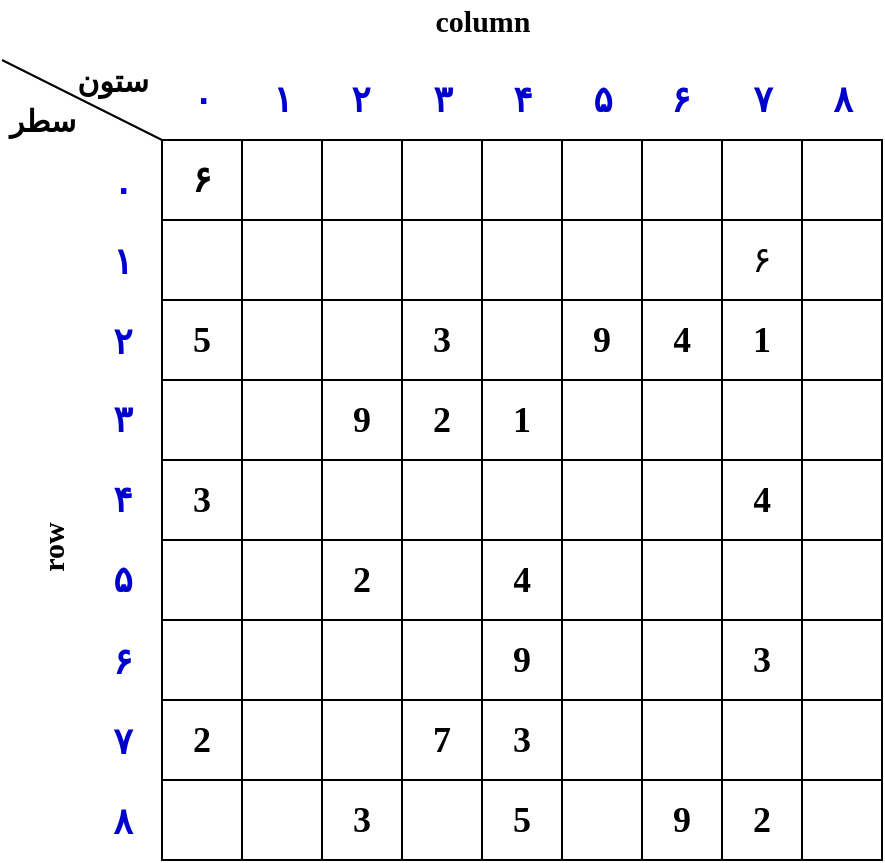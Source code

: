<mxfile version="16.2.7" type="github">
  <diagram id="xnGHlYTPteLf9YvXNITQ" name="Page-1">
    <mxGraphModel dx="1154" dy="551" grid="1" gridSize="10" guides="1" tooltips="1" connect="1" arrows="1" fold="1" page="1" pageScale="1" pageWidth="850" pageHeight="1100" math="0" shadow="0">
      <root>
        <mxCell id="0" />
        <mxCell id="1" parent="0" />
        <mxCell id="dxVS9cvVU3etAeJPtLHa-1" value="" style="shape=table;startSize=0;container=1;collapsible=0;childLayout=tableLayout;" parent="1" vertex="1">
          <mxGeometry x="160" y="120" width="360" height="360" as="geometry" />
        </mxCell>
        <mxCell id="dxVS9cvVU3etAeJPtLHa-2" value="" style="shape=tableRow;horizontal=0;startSize=0;swimlaneHead=0;swimlaneBody=0;top=0;left=0;bottom=0;right=0;collapsible=0;dropTarget=0;fillColor=none;points=[[0,0.5],[1,0.5]];portConstraint=eastwest;" parent="dxVS9cvVU3etAeJPtLHa-1" vertex="1">
          <mxGeometry width="360" height="40" as="geometry" />
        </mxCell>
        <mxCell id="dxVS9cvVU3etAeJPtLHa-3" value="&lt;font style=&quot;font-size: 18px;&quot;&gt;۶&lt;/font&gt;" style="shape=partialRectangle;html=1;whiteSpace=wrap;connectable=0;overflow=hidden;fillColor=none;top=0;left=0;bottom=0;right=0;pointerEvents=1;fontFamily=IRANSansXFaNum;fontStyle=1;fontSize=18;" parent="dxVS9cvVU3etAeJPtLHa-2" vertex="1">
          <mxGeometry width="40" height="40" as="geometry">
            <mxRectangle width="40" height="40" as="alternateBounds" />
          </mxGeometry>
        </mxCell>
        <mxCell id="dxVS9cvVU3etAeJPtLHa-4" value="" style="shape=partialRectangle;html=1;whiteSpace=wrap;connectable=0;overflow=hidden;fillColor=none;top=0;left=0;bottom=0;right=0;pointerEvents=1;fontFamily=IRANSansXFaNum;fontStyle=1;fontSize=18;" parent="dxVS9cvVU3etAeJPtLHa-2" vertex="1">
          <mxGeometry x="40" width="40" height="40" as="geometry">
            <mxRectangle width="40" height="40" as="alternateBounds" />
          </mxGeometry>
        </mxCell>
        <mxCell id="dxVS9cvVU3etAeJPtLHa-5" value="" style="shape=partialRectangle;html=1;whiteSpace=wrap;connectable=0;overflow=hidden;fillColor=none;top=0;left=0;bottom=0;right=0;pointerEvents=1;fontFamily=IRANSansXFaNum;fontStyle=1;fontSize=18;" parent="dxVS9cvVU3etAeJPtLHa-2" vertex="1">
          <mxGeometry x="80" width="40" height="40" as="geometry">
            <mxRectangle width="40" height="40" as="alternateBounds" />
          </mxGeometry>
        </mxCell>
        <mxCell id="dxVS9cvVU3etAeJPtLHa-6" value="" style="shape=partialRectangle;html=1;whiteSpace=wrap;connectable=0;overflow=hidden;fillColor=none;top=0;left=0;bottom=0;right=0;pointerEvents=1;fontFamily=IRANSansXFaNum;fontStyle=1;fontSize=18;" parent="dxVS9cvVU3etAeJPtLHa-2" vertex="1">
          <mxGeometry x="120" width="40" height="40" as="geometry">
            <mxRectangle width="40" height="40" as="alternateBounds" />
          </mxGeometry>
        </mxCell>
        <mxCell id="dxVS9cvVU3etAeJPtLHa-7" value="" style="shape=partialRectangle;html=1;whiteSpace=wrap;connectable=0;overflow=hidden;fillColor=none;top=0;left=0;bottom=0;right=0;pointerEvents=1;fontFamily=IRANSansXFaNum;fontStyle=1;fontSize=18;" parent="dxVS9cvVU3etAeJPtLHa-2" vertex="1">
          <mxGeometry x="160" width="40" height="40" as="geometry">
            <mxRectangle width="40" height="40" as="alternateBounds" />
          </mxGeometry>
        </mxCell>
        <mxCell id="dxVS9cvVU3etAeJPtLHa-8" value="" style="shape=partialRectangle;html=1;whiteSpace=wrap;connectable=0;overflow=hidden;fillColor=none;top=0;left=0;bottom=0;right=0;pointerEvents=1;fontFamily=IRANSansXFaNum;fontStyle=1;fontSize=18;" parent="dxVS9cvVU3etAeJPtLHa-2" vertex="1">
          <mxGeometry x="200" width="40" height="40" as="geometry">
            <mxRectangle width="40" height="40" as="alternateBounds" />
          </mxGeometry>
        </mxCell>
        <mxCell id="dxVS9cvVU3etAeJPtLHa-9" value="" style="shape=partialRectangle;html=1;whiteSpace=wrap;connectable=0;overflow=hidden;fillColor=none;top=0;left=0;bottom=0;right=0;pointerEvents=1;fontFamily=IRANSansXFaNum;fontStyle=1;fontSize=18;" parent="dxVS9cvVU3etAeJPtLHa-2" vertex="1">
          <mxGeometry x="240" width="40" height="40" as="geometry">
            <mxRectangle width="40" height="40" as="alternateBounds" />
          </mxGeometry>
        </mxCell>
        <mxCell id="dxVS9cvVU3etAeJPtLHa-10" value="" style="shape=partialRectangle;html=1;whiteSpace=wrap;connectable=0;overflow=hidden;fillColor=none;top=0;left=0;bottom=0;right=0;pointerEvents=1;fontFamily=IRANSansXFaNum;fontStyle=1;fontSize=18;" parent="dxVS9cvVU3etAeJPtLHa-2" vertex="1">
          <mxGeometry x="280" width="40" height="40" as="geometry">
            <mxRectangle width="40" height="40" as="alternateBounds" />
          </mxGeometry>
        </mxCell>
        <mxCell id="dxVS9cvVU3etAeJPtLHa-11" value="" style="shape=partialRectangle;html=1;whiteSpace=wrap;connectable=0;overflow=hidden;fillColor=none;top=0;left=0;bottom=0;right=0;pointerEvents=1;fontFamily=IRANSansXFaNum;fontStyle=1;fontSize=18;" parent="dxVS9cvVU3etAeJPtLHa-2" vertex="1">
          <mxGeometry x="320" width="40" height="40" as="geometry">
            <mxRectangle width="40" height="40" as="alternateBounds" />
          </mxGeometry>
        </mxCell>
        <mxCell id="dxVS9cvVU3etAeJPtLHa-12" value="" style="shape=tableRow;horizontal=0;startSize=0;swimlaneHead=0;swimlaneBody=0;top=0;left=0;bottom=0;right=0;collapsible=0;dropTarget=0;fillColor=none;points=[[0,0.5],[1,0.5]];portConstraint=eastwest;" parent="dxVS9cvVU3etAeJPtLHa-1" vertex="1">
          <mxGeometry y="40" width="360" height="40" as="geometry" />
        </mxCell>
        <mxCell id="dxVS9cvVU3etAeJPtLHa-13" value="" style="shape=partialRectangle;html=1;whiteSpace=wrap;connectable=0;overflow=hidden;fillColor=none;top=0;left=0;bottom=0;right=0;pointerEvents=1;fontFamily=IRANSansXFaNum;fontStyle=1;fontSize=18;" parent="dxVS9cvVU3etAeJPtLHa-12" vertex="1">
          <mxGeometry width="40" height="40" as="geometry">
            <mxRectangle width="40" height="40" as="alternateBounds" />
          </mxGeometry>
        </mxCell>
        <mxCell id="dxVS9cvVU3etAeJPtLHa-14" value="" style="shape=partialRectangle;html=1;whiteSpace=wrap;connectable=0;overflow=hidden;fillColor=none;top=0;left=0;bottom=0;right=0;pointerEvents=1;fontFamily=IRANSansXFaNum;fontStyle=1;fontSize=18;" parent="dxVS9cvVU3etAeJPtLHa-12" vertex="1">
          <mxGeometry x="40" width="40" height="40" as="geometry">
            <mxRectangle width="40" height="40" as="alternateBounds" />
          </mxGeometry>
        </mxCell>
        <mxCell id="dxVS9cvVU3etAeJPtLHa-15" value="" style="shape=partialRectangle;html=1;whiteSpace=wrap;connectable=0;overflow=hidden;fillColor=none;top=0;left=0;bottom=0;right=0;pointerEvents=1;fontFamily=IRANSansXFaNum;fontStyle=1;fontSize=18;" parent="dxVS9cvVU3etAeJPtLHa-12" vertex="1">
          <mxGeometry x="80" width="40" height="40" as="geometry">
            <mxRectangle width="40" height="40" as="alternateBounds" />
          </mxGeometry>
        </mxCell>
        <mxCell id="dxVS9cvVU3etAeJPtLHa-16" value="" style="shape=partialRectangle;html=1;whiteSpace=wrap;connectable=0;overflow=hidden;fillColor=none;top=0;left=0;bottom=0;right=0;pointerEvents=1;fontFamily=IRANSansXFaNum;fontStyle=1;fontSize=18;" parent="dxVS9cvVU3etAeJPtLHa-12" vertex="1">
          <mxGeometry x="120" width="40" height="40" as="geometry">
            <mxRectangle width="40" height="40" as="alternateBounds" />
          </mxGeometry>
        </mxCell>
        <mxCell id="dxVS9cvVU3etAeJPtLHa-17" value="" style="shape=partialRectangle;html=1;whiteSpace=wrap;connectable=0;overflow=hidden;fillColor=none;top=0;left=0;bottom=0;right=0;pointerEvents=1;fontFamily=IRANSansXFaNum;fontStyle=1;fontSize=18;" parent="dxVS9cvVU3etAeJPtLHa-12" vertex="1">
          <mxGeometry x="160" width="40" height="40" as="geometry">
            <mxRectangle width="40" height="40" as="alternateBounds" />
          </mxGeometry>
        </mxCell>
        <mxCell id="dxVS9cvVU3etAeJPtLHa-18" value="" style="shape=partialRectangle;html=1;whiteSpace=wrap;connectable=0;overflow=hidden;fillColor=none;top=0;left=0;bottom=0;right=0;pointerEvents=1;fontFamily=IRANSansXFaNum;fontStyle=1;fontSize=18;" parent="dxVS9cvVU3etAeJPtLHa-12" vertex="1">
          <mxGeometry x="200" width="40" height="40" as="geometry">
            <mxRectangle width="40" height="40" as="alternateBounds" />
          </mxGeometry>
        </mxCell>
        <mxCell id="dxVS9cvVU3etAeJPtLHa-19" value="" style="shape=partialRectangle;html=1;whiteSpace=wrap;connectable=0;overflow=hidden;fillColor=none;top=0;left=0;bottom=0;right=0;pointerEvents=1;fontFamily=IRANSansXFaNum;fontStyle=1;fontSize=18;" parent="dxVS9cvVU3etAeJPtLHa-12" vertex="1">
          <mxGeometry x="240" width="40" height="40" as="geometry">
            <mxRectangle width="40" height="40" as="alternateBounds" />
          </mxGeometry>
        </mxCell>
        <mxCell id="dxVS9cvVU3etAeJPtLHa-20" value="" style="shape=partialRectangle;html=1;whiteSpace=wrap;connectable=0;overflow=hidden;fillColor=none;top=0;left=0;bottom=0;right=0;pointerEvents=1;fontFamily=IRANSansXFaNum;fontStyle=1;fontSize=18;" parent="dxVS9cvVU3etAeJPtLHa-12" vertex="1">
          <mxGeometry x="280" width="40" height="40" as="geometry">
            <mxRectangle width="40" height="40" as="alternateBounds" />
          </mxGeometry>
        </mxCell>
        <mxCell id="dxVS9cvVU3etAeJPtLHa-21" value="" style="shape=partialRectangle;html=1;whiteSpace=wrap;connectable=0;overflow=hidden;fillColor=none;top=0;left=0;bottom=0;right=0;pointerEvents=1;fontFamily=IRANSansXFaNum;fontStyle=1;fontSize=18;" parent="dxVS9cvVU3etAeJPtLHa-12" vertex="1">
          <mxGeometry x="320" width="40" height="40" as="geometry">
            <mxRectangle width="40" height="40" as="alternateBounds" />
          </mxGeometry>
        </mxCell>
        <mxCell id="dxVS9cvVU3etAeJPtLHa-22" value="" style="shape=tableRow;horizontal=0;startSize=0;swimlaneHead=0;swimlaneBody=0;top=0;left=0;bottom=0;right=0;collapsible=0;dropTarget=0;fillColor=none;points=[[0,0.5],[1,0.5]];portConstraint=eastwest;" parent="dxVS9cvVU3etAeJPtLHa-1" vertex="1">
          <mxGeometry y="80" width="360" height="40" as="geometry" />
        </mxCell>
        <mxCell id="dxVS9cvVU3etAeJPtLHa-23" value="5" style="shape=partialRectangle;html=1;whiteSpace=wrap;connectable=0;overflow=hidden;fillColor=none;top=0;left=0;bottom=0;right=0;pointerEvents=1;fontFamily=IRANSansXFaNum;fontStyle=1;fontSize=18;" parent="dxVS9cvVU3etAeJPtLHa-22" vertex="1">
          <mxGeometry width="40" height="40" as="geometry">
            <mxRectangle width="40" height="40" as="alternateBounds" />
          </mxGeometry>
        </mxCell>
        <mxCell id="dxVS9cvVU3etAeJPtLHa-24" value="" style="shape=partialRectangle;html=1;whiteSpace=wrap;connectable=0;overflow=hidden;fillColor=none;top=0;left=0;bottom=0;right=0;pointerEvents=1;fontFamily=IRANSansXFaNum;fontStyle=1;fontSize=18;" parent="dxVS9cvVU3etAeJPtLHa-22" vertex="1">
          <mxGeometry x="40" width="40" height="40" as="geometry">
            <mxRectangle width="40" height="40" as="alternateBounds" />
          </mxGeometry>
        </mxCell>
        <mxCell id="dxVS9cvVU3etAeJPtLHa-25" value="" style="shape=partialRectangle;html=1;whiteSpace=wrap;connectable=0;overflow=hidden;fillColor=none;top=0;left=0;bottom=0;right=0;pointerEvents=1;fontFamily=IRANSansXFaNum;fontStyle=1;fontSize=18;" parent="dxVS9cvVU3etAeJPtLHa-22" vertex="1">
          <mxGeometry x="80" width="40" height="40" as="geometry">
            <mxRectangle width="40" height="40" as="alternateBounds" />
          </mxGeometry>
        </mxCell>
        <mxCell id="dxVS9cvVU3etAeJPtLHa-26" value="3" style="shape=partialRectangle;html=1;whiteSpace=wrap;connectable=0;overflow=hidden;fillColor=none;top=0;left=0;bottom=0;right=0;pointerEvents=1;fontFamily=IRANSansXFaNum;fontStyle=1;fontSize=18;" parent="dxVS9cvVU3etAeJPtLHa-22" vertex="1">
          <mxGeometry x="120" width="40" height="40" as="geometry">
            <mxRectangle width="40" height="40" as="alternateBounds" />
          </mxGeometry>
        </mxCell>
        <mxCell id="dxVS9cvVU3etAeJPtLHa-27" value="" style="shape=partialRectangle;html=1;whiteSpace=wrap;connectable=0;overflow=hidden;fillColor=none;top=0;left=0;bottom=0;right=0;pointerEvents=1;fontFamily=IRANSansXFaNum;fontStyle=1;fontSize=18;" parent="dxVS9cvVU3etAeJPtLHa-22" vertex="1">
          <mxGeometry x="160" width="40" height="40" as="geometry">
            <mxRectangle width="40" height="40" as="alternateBounds" />
          </mxGeometry>
        </mxCell>
        <mxCell id="dxVS9cvVU3etAeJPtLHa-28" value="9" style="shape=partialRectangle;html=1;whiteSpace=wrap;connectable=0;overflow=hidden;fillColor=none;top=0;left=0;bottom=0;right=0;pointerEvents=1;fontFamily=IRANSansXFaNum;fontStyle=1;fontSize=18;" parent="dxVS9cvVU3etAeJPtLHa-22" vertex="1">
          <mxGeometry x="200" width="40" height="40" as="geometry">
            <mxRectangle width="40" height="40" as="alternateBounds" />
          </mxGeometry>
        </mxCell>
        <mxCell id="dxVS9cvVU3etAeJPtLHa-29" value="4" style="shape=partialRectangle;html=1;whiteSpace=wrap;connectable=0;overflow=hidden;fillColor=none;top=0;left=0;bottom=0;right=0;pointerEvents=1;fontFamily=IRANSansXFaNum;fontStyle=1;fontSize=18;" parent="dxVS9cvVU3etAeJPtLHa-22" vertex="1">
          <mxGeometry x="240" width="40" height="40" as="geometry">
            <mxRectangle width="40" height="40" as="alternateBounds" />
          </mxGeometry>
        </mxCell>
        <mxCell id="dxVS9cvVU3etAeJPtLHa-30" value="1" style="shape=partialRectangle;html=1;whiteSpace=wrap;connectable=0;overflow=hidden;fillColor=none;top=0;left=0;bottom=0;right=0;pointerEvents=1;fontFamily=IRANSansXFaNum;fontStyle=1;fontSize=18;" parent="dxVS9cvVU3etAeJPtLHa-22" vertex="1">
          <mxGeometry x="280" width="40" height="40" as="geometry">
            <mxRectangle width="40" height="40" as="alternateBounds" />
          </mxGeometry>
        </mxCell>
        <mxCell id="dxVS9cvVU3etAeJPtLHa-31" value="" style="shape=partialRectangle;html=1;whiteSpace=wrap;connectable=0;overflow=hidden;fillColor=none;top=0;left=0;bottom=0;right=0;pointerEvents=1;fontFamily=IRANSansXFaNum;fontStyle=1;fontSize=18;" parent="dxVS9cvVU3etAeJPtLHa-22" vertex="1">
          <mxGeometry x="320" width="40" height="40" as="geometry">
            <mxRectangle width="40" height="40" as="alternateBounds" />
          </mxGeometry>
        </mxCell>
        <mxCell id="dxVS9cvVU3etAeJPtLHa-32" value="" style="shape=tableRow;horizontal=0;startSize=0;swimlaneHead=0;swimlaneBody=0;top=0;left=0;bottom=0;right=0;collapsible=0;dropTarget=0;fillColor=none;points=[[0,0.5],[1,0.5]];portConstraint=eastwest;" parent="dxVS9cvVU3etAeJPtLHa-1" vertex="1">
          <mxGeometry y="120" width="360" height="40" as="geometry" />
        </mxCell>
        <mxCell id="dxVS9cvVU3etAeJPtLHa-33" value="" style="shape=partialRectangle;html=1;whiteSpace=wrap;connectable=0;overflow=hidden;fillColor=none;top=0;left=0;bottom=0;right=0;pointerEvents=1;fontFamily=IRANSansXFaNum;fontStyle=1;fontSize=18;" parent="dxVS9cvVU3etAeJPtLHa-32" vertex="1">
          <mxGeometry width="40" height="40" as="geometry">
            <mxRectangle width="40" height="40" as="alternateBounds" />
          </mxGeometry>
        </mxCell>
        <mxCell id="dxVS9cvVU3etAeJPtLHa-34" value="" style="shape=partialRectangle;html=1;whiteSpace=wrap;connectable=0;overflow=hidden;fillColor=none;top=0;left=0;bottom=0;right=0;pointerEvents=1;fontFamily=IRANSansXFaNum;fontStyle=1;fontSize=18;" parent="dxVS9cvVU3etAeJPtLHa-32" vertex="1">
          <mxGeometry x="40" width="40" height="40" as="geometry">
            <mxRectangle width="40" height="40" as="alternateBounds" />
          </mxGeometry>
        </mxCell>
        <mxCell id="dxVS9cvVU3etAeJPtLHa-35" value="9" style="shape=partialRectangle;html=1;whiteSpace=wrap;connectable=0;overflow=hidden;fillColor=none;top=0;left=0;bottom=0;right=0;pointerEvents=1;fontFamily=IRANSansXFaNum;fontStyle=1;fontSize=18;" parent="dxVS9cvVU3etAeJPtLHa-32" vertex="1">
          <mxGeometry x="80" width="40" height="40" as="geometry">
            <mxRectangle width="40" height="40" as="alternateBounds" />
          </mxGeometry>
        </mxCell>
        <mxCell id="dxVS9cvVU3etAeJPtLHa-36" value="2" style="shape=partialRectangle;html=1;whiteSpace=wrap;connectable=0;overflow=hidden;fillColor=none;top=0;left=0;bottom=0;right=0;pointerEvents=1;fontFamily=IRANSansXFaNum;fontStyle=1;fontSize=18;" parent="dxVS9cvVU3etAeJPtLHa-32" vertex="1">
          <mxGeometry x="120" width="40" height="40" as="geometry">
            <mxRectangle width="40" height="40" as="alternateBounds" />
          </mxGeometry>
        </mxCell>
        <mxCell id="dxVS9cvVU3etAeJPtLHa-37" value="1" style="shape=partialRectangle;html=1;whiteSpace=wrap;connectable=0;overflow=hidden;fillColor=none;top=0;left=0;bottom=0;right=0;pointerEvents=1;fontFamily=IRANSansXFaNum;fontStyle=1;fontSize=18;" parent="dxVS9cvVU3etAeJPtLHa-32" vertex="1">
          <mxGeometry x="160" width="40" height="40" as="geometry">
            <mxRectangle width="40" height="40" as="alternateBounds" />
          </mxGeometry>
        </mxCell>
        <mxCell id="dxVS9cvVU3etAeJPtLHa-38" value="" style="shape=partialRectangle;html=1;whiteSpace=wrap;connectable=0;overflow=hidden;fillColor=none;top=0;left=0;bottom=0;right=0;pointerEvents=1;fontFamily=IRANSansXFaNum;fontStyle=1;fontSize=18;" parent="dxVS9cvVU3etAeJPtLHa-32" vertex="1">
          <mxGeometry x="200" width="40" height="40" as="geometry">
            <mxRectangle width="40" height="40" as="alternateBounds" />
          </mxGeometry>
        </mxCell>
        <mxCell id="dxVS9cvVU3etAeJPtLHa-39" value="" style="shape=partialRectangle;html=1;whiteSpace=wrap;connectable=0;overflow=hidden;fillColor=none;top=0;left=0;bottom=0;right=0;pointerEvents=1;fontFamily=IRANSansXFaNum;fontStyle=1;fontSize=18;" parent="dxVS9cvVU3etAeJPtLHa-32" vertex="1">
          <mxGeometry x="240" width="40" height="40" as="geometry">
            <mxRectangle width="40" height="40" as="alternateBounds" />
          </mxGeometry>
        </mxCell>
        <mxCell id="dxVS9cvVU3etAeJPtLHa-40" value="" style="shape=partialRectangle;html=1;whiteSpace=wrap;connectable=0;overflow=hidden;fillColor=none;top=0;left=0;bottom=0;right=0;pointerEvents=1;fontFamily=IRANSansXFaNum;fontStyle=1;fontSize=18;" parent="dxVS9cvVU3etAeJPtLHa-32" vertex="1">
          <mxGeometry x="280" width="40" height="40" as="geometry">
            <mxRectangle width="40" height="40" as="alternateBounds" />
          </mxGeometry>
        </mxCell>
        <mxCell id="dxVS9cvVU3etAeJPtLHa-41" value="" style="shape=partialRectangle;html=1;whiteSpace=wrap;connectable=0;overflow=hidden;fillColor=none;top=0;left=0;bottom=0;right=0;pointerEvents=1;fontFamily=IRANSansXFaNum;fontStyle=1;fontSize=18;" parent="dxVS9cvVU3etAeJPtLHa-32" vertex="1">
          <mxGeometry x="320" width="40" height="40" as="geometry">
            <mxRectangle width="40" height="40" as="alternateBounds" />
          </mxGeometry>
        </mxCell>
        <mxCell id="dxVS9cvVU3etAeJPtLHa-42" value="" style="shape=tableRow;horizontal=0;startSize=0;swimlaneHead=0;swimlaneBody=0;top=0;left=0;bottom=0;right=0;collapsible=0;dropTarget=0;fillColor=none;points=[[0,0.5],[1,0.5]];portConstraint=eastwest;" parent="dxVS9cvVU3etAeJPtLHa-1" vertex="1">
          <mxGeometry y="160" width="360" height="40" as="geometry" />
        </mxCell>
        <mxCell id="dxVS9cvVU3etAeJPtLHa-43" value="3" style="shape=partialRectangle;html=1;whiteSpace=wrap;connectable=0;overflow=hidden;fillColor=none;top=0;left=0;bottom=0;right=0;pointerEvents=1;fontFamily=IRANSansXFaNum;fontStyle=1;fontSize=18;" parent="dxVS9cvVU3etAeJPtLHa-42" vertex="1">
          <mxGeometry width="40" height="40" as="geometry">
            <mxRectangle width="40" height="40" as="alternateBounds" />
          </mxGeometry>
        </mxCell>
        <mxCell id="dxVS9cvVU3etAeJPtLHa-44" value="" style="shape=partialRectangle;html=1;whiteSpace=wrap;connectable=0;overflow=hidden;fillColor=none;top=0;left=0;bottom=0;right=0;pointerEvents=1;fontFamily=IRANSansXFaNum;fontStyle=1;fontSize=18;" parent="dxVS9cvVU3etAeJPtLHa-42" vertex="1">
          <mxGeometry x="40" width="40" height="40" as="geometry">
            <mxRectangle width="40" height="40" as="alternateBounds" />
          </mxGeometry>
        </mxCell>
        <mxCell id="dxVS9cvVU3etAeJPtLHa-45" value="" style="shape=partialRectangle;html=1;whiteSpace=wrap;connectable=0;overflow=hidden;fillColor=none;top=0;left=0;bottom=0;right=0;pointerEvents=1;fontFamily=IRANSansXFaNum;fontStyle=1;fontSize=18;" parent="dxVS9cvVU3etAeJPtLHa-42" vertex="1">
          <mxGeometry x="80" width="40" height="40" as="geometry">
            <mxRectangle width="40" height="40" as="alternateBounds" />
          </mxGeometry>
        </mxCell>
        <mxCell id="dxVS9cvVU3etAeJPtLHa-46" value="" style="shape=partialRectangle;html=1;whiteSpace=wrap;connectable=0;overflow=hidden;fillColor=none;top=0;left=0;bottom=0;right=0;pointerEvents=1;fontFamily=IRANSansXFaNum;fontStyle=1;fontSize=18;" parent="dxVS9cvVU3etAeJPtLHa-42" vertex="1">
          <mxGeometry x="120" width="40" height="40" as="geometry">
            <mxRectangle width="40" height="40" as="alternateBounds" />
          </mxGeometry>
        </mxCell>
        <mxCell id="dxVS9cvVU3etAeJPtLHa-47" value="" style="shape=partialRectangle;html=1;whiteSpace=wrap;connectable=0;overflow=hidden;fillColor=none;top=0;left=0;bottom=0;right=0;pointerEvents=1;fontFamily=IRANSansXFaNum;fontStyle=1;fontSize=18;" parent="dxVS9cvVU3etAeJPtLHa-42" vertex="1">
          <mxGeometry x="160" width="40" height="40" as="geometry">
            <mxRectangle width="40" height="40" as="alternateBounds" />
          </mxGeometry>
        </mxCell>
        <mxCell id="dxVS9cvVU3etAeJPtLHa-48" value="" style="shape=partialRectangle;html=1;whiteSpace=wrap;connectable=0;overflow=hidden;fillColor=none;top=0;left=0;bottom=0;right=0;pointerEvents=1;fontFamily=IRANSansXFaNum;fontStyle=1;fontSize=18;" parent="dxVS9cvVU3etAeJPtLHa-42" vertex="1">
          <mxGeometry x="200" width="40" height="40" as="geometry">
            <mxRectangle width="40" height="40" as="alternateBounds" />
          </mxGeometry>
        </mxCell>
        <mxCell id="dxVS9cvVU3etAeJPtLHa-49" value="" style="shape=partialRectangle;html=1;whiteSpace=wrap;connectable=0;overflow=hidden;fillColor=none;top=0;left=0;bottom=0;right=0;pointerEvents=1;fontFamily=IRANSansXFaNum;fontStyle=1;fontSize=18;" parent="dxVS9cvVU3etAeJPtLHa-42" vertex="1">
          <mxGeometry x="240" width="40" height="40" as="geometry">
            <mxRectangle width="40" height="40" as="alternateBounds" />
          </mxGeometry>
        </mxCell>
        <mxCell id="dxVS9cvVU3etAeJPtLHa-50" value="4" style="shape=partialRectangle;html=1;whiteSpace=wrap;connectable=0;overflow=hidden;fillColor=none;top=0;left=0;bottom=0;right=0;pointerEvents=1;fontFamily=IRANSansXFaNum;fontStyle=1;fontSize=18;" parent="dxVS9cvVU3etAeJPtLHa-42" vertex="1">
          <mxGeometry x="280" width="40" height="40" as="geometry">
            <mxRectangle width="40" height="40" as="alternateBounds" />
          </mxGeometry>
        </mxCell>
        <mxCell id="dxVS9cvVU3etAeJPtLHa-51" value="" style="shape=partialRectangle;html=1;whiteSpace=wrap;connectable=0;overflow=hidden;fillColor=none;top=0;left=0;bottom=0;right=0;pointerEvents=1;fontFamily=IRANSansXFaNum;fontStyle=1;fontSize=18;" parent="dxVS9cvVU3etAeJPtLHa-42" vertex="1">
          <mxGeometry x="320" width="40" height="40" as="geometry">
            <mxRectangle width="40" height="40" as="alternateBounds" />
          </mxGeometry>
        </mxCell>
        <mxCell id="dxVS9cvVU3etAeJPtLHa-52" value="" style="shape=tableRow;horizontal=0;startSize=0;swimlaneHead=0;swimlaneBody=0;top=0;left=0;bottom=0;right=0;collapsible=0;dropTarget=0;fillColor=none;points=[[0,0.5],[1,0.5]];portConstraint=eastwest;" parent="dxVS9cvVU3etAeJPtLHa-1" vertex="1">
          <mxGeometry y="200" width="360" height="40" as="geometry" />
        </mxCell>
        <mxCell id="dxVS9cvVU3etAeJPtLHa-53" value="" style="shape=partialRectangle;html=1;whiteSpace=wrap;connectable=0;overflow=hidden;fillColor=none;top=0;left=0;bottom=0;right=0;pointerEvents=1;fontFamily=IRANSansXFaNum;fontStyle=1;fontSize=18;" parent="dxVS9cvVU3etAeJPtLHa-52" vertex="1">
          <mxGeometry width="40" height="40" as="geometry">
            <mxRectangle width="40" height="40" as="alternateBounds" />
          </mxGeometry>
        </mxCell>
        <mxCell id="dxVS9cvVU3etAeJPtLHa-54" value="" style="shape=partialRectangle;html=1;whiteSpace=wrap;connectable=0;overflow=hidden;fillColor=none;top=0;left=0;bottom=0;right=0;pointerEvents=1;fontFamily=IRANSansXFaNum;fontStyle=1;fontSize=18;" parent="dxVS9cvVU3etAeJPtLHa-52" vertex="1">
          <mxGeometry x="40" width="40" height="40" as="geometry">
            <mxRectangle width="40" height="40" as="alternateBounds" />
          </mxGeometry>
        </mxCell>
        <mxCell id="dxVS9cvVU3etAeJPtLHa-55" value="2" style="shape=partialRectangle;html=1;whiteSpace=wrap;connectable=0;overflow=hidden;fillColor=none;top=0;left=0;bottom=0;right=0;pointerEvents=1;fontFamily=IRANSansXFaNum;fontStyle=1;fontSize=18;" parent="dxVS9cvVU3etAeJPtLHa-52" vertex="1">
          <mxGeometry x="80" width="40" height="40" as="geometry">
            <mxRectangle width="40" height="40" as="alternateBounds" />
          </mxGeometry>
        </mxCell>
        <mxCell id="dxVS9cvVU3etAeJPtLHa-56" value="" style="shape=partialRectangle;html=1;whiteSpace=wrap;connectable=0;overflow=hidden;fillColor=none;top=0;left=0;bottom=0;right=0;pointerEvents=1;fontFamily=IRANSansXFaNum;fontStyle=1;fontSize=18;" parent="dxVS9cvVU3etAeJPtLHa-52" vertex="1">
          <mxGeometry x="120" width="40" height="40" as="geometry">
            <mxRectangle width="40" height="40" as="alternateBounds" />
          </mxGeometry>
        </mxCell>
        <mxCell id="dxVS9cvVU3etAeJPtLHa-57" value="4" style="shape=partialRectangle;html=1;whiteSpace=wrap;connectable=0;overflow=hidden;fillColor=none;top=0;left=0;bottom=0;right=0;pointerEvents=1;fontFamily=IRANSansXFaNum;fontStyle=1;fontSize=18;" parent="dxVS9cvVU3etAeJPtLHa-52" vertex="1">
          <mxGeometry x="160" width="40" height="40" as="geometry">
            <mxRectangle width="40" height="40" as="alternateBounds" />
          </mxGeometry>
        </mxCell>
        <mxCell id="dxVS9cvVU3etAeJPtLHa-58" value="" style="shape=partialRectangle;html=1;whiteSpace=wrap;connectable=0;overflow=hidden;fillColor=none;top=0;left=0;bottom=0;right=0;pointerEvents=1;fontFamily=IRANSansXFaNum;fontStyle=1;fontSize=18;" parent="dxVS9cvVU3etAeJPtLHa-52" vertex="1">
          <mxGeometry x="200" width="40" height="40" as="geometry">
            <mxRectangle width="40" height="40" as="alternateBounds" />
          </mxGeometry>
        </mxCell>
        <mxCell id="dxVS9cvVU3etAeJPtLHa-59" value="" style="shape=partialRectangle;html=1;whiteSpace=wrap;connectable=0;overflow=hidden;fillColor=none;top=0;left=0;bottom=0;right=0;pointerEvents=1;fontFamily=IRANSansXFaNum;fontStyle=1;fontSize=18;" parent="dxVS9cvVU3etAeJPtLHa-52" vertex="1">
          <mxGeometry x="240" width="40" height="40" as="geometry">
            <mxRectangle width="40" height="40" as="alternateBounds" />
          </mxGeometry>
        </mxCell>
        <mxCell id="dxVS9cvVU3etAeJPtLHa-60" value="" style="shape=partialRectangle;html=1;whiteSpace=wrap;connectable=0;overflow=hidden;fillColor=none;top=0;left=0;bottom=0;right=0;pointerEvents=1;fontFamily=IRANSansXFaNum;fontStyle=1;fontSize=18;" parent="dxVS9cvVU3etAeJPtLHa-52" vertex="1">
          <mxGeometry x="280" width="40" height="40" as="geometry">
            <mxRectangle width="40" height="40" as="alternateBounds" />
          </mxGeometry>
        </mxCell>
        <mxCell id="dxVS9cvVU3etAeJPtLHa-61" value="" style="shape=partialRectangle;html=1;whiteSpace=wrap;connectable=0;overflow=hidden;fillColor=none;top=0;left=0;bottom=0;right=0;pointerEvents=1;fontFamily=IRANSansXFaNum;fontStyle=1;fontSize=18;" parent="dxVS9cvVU3etAeJPtLHa-52" vertex="1">
          <mxGeometry x="320" width="40" height="40" as="geometry">
            <mxRectangle width="40" height="40" as="alternateBounds" />
          </mxGeometry>
        </mxCell>
        <mxCell id="dxVS9cvVU3etAeJPtLHa-62" value="" style="shape=tableRow;horizontal=0;startSize=0;swimlaneHead=0;swimlaneBody=0;top=0;left=0;bottom=0;right=0;collapsible=0;dropTarget=0;fillColor=none;points=[[0,0.5],[1,0.5]];portConstraint=eastwest;" parent="dxVS9cvVU3etAeJPtLHa-1" vertex="1">
          <mxGeometry y="240" width="360" height="40" as="geometry" />
        </mxCell>
        <mxCell id="dxVS9cvVU3etAeJPtLHa-63" value="" style="shape=partialRectangle;html=1;whiteSpace=wrap;connectable=0;overflow=hidden;fillColor=none;top=0;left=0;bottom=0;right=0;pointerEvents=1;fontFamily=IRANSansXFaNum;fontStyle=1;fontSize=18;" parent="dxVS9cvVU3etAeJPtLHa-62" vertex="1">
          <mxGeometry width="40" height="40" as="geometry">
            <mxRectangle width="40" height="40" as="alternateBounds" />
          </mxGeometry>
        </mxCell>
        <mxCell id="dxVS9cvVU3etAeJPtLHa-64" value="" style="shape=partialRectangle;html=1;whiteSpace=wrap;connectable=0;overflow=hidden;fillColor=none;top=0;left=0;bottom=0;right=0;pointerEvents=1;fontFamily=IRANSansXFaNum;fontStyle=1;fontSize=18;" parent="dxVS9cvVU3etAeJPtLHa-62" vertex="1">
          <mxGeometry x="40" width="40" height="40" as="geometry">
            <mxRectangle width="40" height="40" as="alternateBounds" />
          </mxGeometry>
        </mxCell>
        <mxCell id="dxVS9cvVU3etAeJPtLHa-65" value="" style="shape=partialRectangle;html=1;whiteSpace=wrap;connectable=0;overflow=hidden;fillColor=none;top=0;left=0;bottom=0;right=0;pointerEvents=1;fontFamily=IRANSansXFaNum;fontStyle=1;fontSize=18;" parent="dxVS9cvVU3etAeJPtLHa-62" vertex="1">
          <mxGeometry x="80" width="40" height="40" as="geometry">
            <mxRectangle width="40" height="40" as="alternateBounds" />
          </mxGeometry>
        </mxCell>
        <mxCell id="dxVS9cvVU3etAeJPtLHa-66" value="" style="shape=partialRectangle;html=1;whiteSpace=wrap;connectable=0;overflow=hidden;fillColor=none;top=0;left=0;bottom=0;right=0;pointerEvents=1;fontFamily=IRANSansXFaNum;fontStyle=1;fontSize=18;" parent="dxVS9cvVU3etAeJPtLHa-62" vertex="1">
          <mxGeometry x="120" width="40" height="40" as="geometry">
            <mxRectangle width="40" height="40" as="alternateBounds" />
          </mxGeometry>
        </mxCell>
        <mxCell id="dxVS9cvVU3etAeJPtLHa-67" value="9" style="shape=partialRectangle;html=1;whiteSpace=wrap;connectable=0;overflow=hidden;fillColor=none;top=0;left=0;bottom=0;right=0;pointerEvents=1;fontFamily=IRANSansXFaNum;fontStyle=1;fontSize=18;" parent="dxVS9cvVU3etAeJPtLHa-62" vertex="1">
          <mxGeometry x="160" width="40" height="40" as="geometry">
            <mxRectangle width="40" height="40" as="alternateBounds" />
          </mxGeometry>
        </mxCell>
        <mxCell id="dxVS9cvVU3etAeJPtLHa-68" value="" style="shape=partialRectangle;html=1;whiteSpace=wrap;connectable=0;overflow=hidden;fillColor=none;top=0;left=0;bottom=0;right=0;pointerEvents=1;fontFamily=IRANSansXFaNum;fontStyle=1;fontSize=18;" parent="dxVS9cvVU3etAeJPtLHa-62" vertex="1">
          <mxGeometry x="200" width="40" height="40" as="geometry">
            <mxRectangle width="40" height="40" as="alternateBounds" />
          </mxGeometry>
        </mxCell>
        <mxCell id="dxVS9cvVU3etAeJPtLHa-69" value="" style="shape=partialRectangle;html=1;whiteSpace=wrap;connectable=0;overflow=hidden;fillColor=none;top=0;left=0;bottom=0;right=0;pointerEvents=1;fontFamily=IRANSansXFaNum;fontStyle=1;fontSize=18;" parent="dxVS9cvVU3etAeJPtLHa-62" vertex="1">
          <mxGeometry x="240" width="40" height="40" as="geometry">
            <mxRectangle width="40" height="40" as="alternateBounds" />
          </mxGeometry>
        </mxCell>
        <mxCell id="dxVS9cvVU3etAeJPtLHa-70" value="3" style="shape=partialRectangle;html=1;whiteSpace=wrap;connectable=0;overflow=hidden;fillColor=none;top=0;left=0;bottom=0;right=0;pointerEvents=1;fontFamily=IRANSansXFaNum;fontStyle=1;fontSize=18;" parent="dxVS9cvVU3etAeJPtLHa-62" vertex="1">
          <mxGeometry x="280" width="40" height="40" as="geometry">
            <mxRectangle width="40" height="40" as="alternateBounds" />
          </mxGeometry>
        </mxCell>
        <mxCell id="dxVS9cvVU3etAeJPtLHa-71" value="" style="shape=partialRectangle;html=1;whiteSpace=wrap;connectable=0;overflow=hidden;fillColor=none;top=0;left=0;bottom=0;right=0;pointerEvents=1;fontFamily=IRANSansXFaNum;fontStyle=1;fontSize=18;" parent="dxVS9cvVU3etAeJPtLHa-62" vertex="1">
          <mxGeometry x="320" width="40" height="40" as="geometry">
            <mxRectangle width="40" height="40" as="alternateBounds" />
          </mxGeometry>
        </mxCell>
        <mxCell id="dxVS9cvVU3etAeJPtLHa-72" value="" style="shape=tableRow;horizontal=0;startSize=0;swimlaneHead=0;swimlaneBody=0;top=0;left=0;bottom=0;right=0;collapsible=0;dropTarget=0;fillColor=none;points=[[0,0.5],[1,0.5]];portConstraint=eastwest;" parent="dxVS9cvVU3etAeJPtLHa-1" vertex="1">
          <mxGeometry y="280" width="360" height="40" as="geometry" />
        </mxCell>
        <mxCell id="dxVS9cvVU3etAeJPtLHa-73" value="2" style="shape=partialRectangle;html=1;whiteSpace=wrap;connectable=0;overflow=hidden;fillColor=none;top=0;left=0;bottom=0;right=0;pointerEvents=1;fontFamily=IRANSansXFaNum;fontStyle=1;fontSize=18;" parent="dxVS9cvVU3etAeJPtLHa-72" vertex="1">
          <mxGeometry width="40" height="40" as="geometry">
            <mxRectangle width="40" height="40" as="alternateBounds" />
          </mxGeometry>
        </mxCell>
        <mxCell id="dxVS9cvVU3etAeJPtLHa-74" value="" style="shape=partialRectangle;html=1;whiteSpace=wrap;connectable=0;overflow=hidden;fillColor=none;top=0;left=0;bottom=0;right=0;pointerEvents=1;fontFamily=IRANSansXFaNum;fontStyle=1;fontSize=18;" parent="dxVS9cvVU3etAeJPtLHa-72" vertex="1">
          <mxGeometry x="40" width="40" height="40" as="geometry">
            <mxRectangle width="40" height="40" as="alternateBounds" />
          </mxGeometry>
        </mxCell>
        <mxCell id="dxVS9cvVU3etAeJPtLHa-75" value="" style="shape=partialRectangle;html=1;whiteSpace=wrap;connectable=0;overflow=hidden;fillColor=none;top=0;left=0;bottom=0;right=0;pointerEvents=1;fontFamily=IRANSansXFaNum;fontStyle=1;fontSize=18;" parent="dxVS9cvVU3etAeJPtLHa-72" vertex="1">
          <mxGeometry x="80" width="40" height="40" as="geometry">
            <mxRectangle width="40" height="40" as="alternateBounds" />
          </mxGeometry>
        </mxCell>
        <mxCell id="dxVS9cvVU3etAeJPtLHa-76" value="7" style="shape=partialRectangle;html=1;whiteSpace=wrap;connectable=0;overflow=hidden;fillColor=none;top=0;left=0;bottom=0;right=0;pointerEvents=1;fontFamily=IRANSansXFaNum;fontStyle=1;fontSize=18;" parent="dxVS9cvVU3etAeJPtLHa-72" vertex="1">
          <mxGeometry x="120" width="40" height="40" as="geometry">
            <mxRectangle width="40" height="40" as="alternateBounds" />
          </mxGeometry>
        </mxCell>
        <mxCell id="dxVS9cvVU3etAeJPtLHa-77" value="3" style="shape=partialRectangle;html=1;whiteSpace=wrap;connectable=0;overflow=hidden;fillColor=none;top=0;left=0;bottom=0;right=0;pointerEvents=1;fontFamily=IRANSansXFaNum;fontStyle=1;fontSize=18;" parent="dxVS9cvVU3etAeJPtLHa-72" vertex="1">
          <mxGeometry x="160" width="40" height="40" as="geometry">
            <mxRectangle width="40" height="40" as="alternateBounds" />
          </mxGeometry>
        </mxCell>
        <mxCell id="dxVS9cvVU3etAeJPtLHa-78" value="" style="shape=partialRectangle;html=1;whiteSpace=wrap;connectable=0;overflow=hidden;fillColor=none;top=0;left=0;bottom=0;right=0;pointerEvents=1;fontFamily=IRANSansXFaNum;fontStyle=1;fontSize=18;" parent="dxVS9cvVU3etAeJPtLHa-72" vertex="1">
          <mxGeometry x="200" width="40" height="40" as="geometry">
            <mxRectangle width="40" height="40" as="alternateBounds" />
          </mxGeometry>
        </mxCell>
        <mxCell id="dxVS9cvVU3etAeJPtLHa-79" value="" style="shape=partialRectangle;html=1;whiteSpace=wrap;connectable=0;overflow=hidden;fillColor=none;top=0;left=0;bottom=0;right=0;pointerEvents=1;fontFamily=IRANSansXFaNum;fontStyle=1;fontSize=18;" parent="dxVS9cvVU3etAeJPtLHa-72" vertex="1">
          <mxGeometry x="240" width="40" height="40" as="geometry">
            <mxRectangle width="40" height="40" as="alternateBounds" />
          </mxGeometry>
        </mxCell>
        <mxCell id="dxVS9cvVU3etAeJPtLHa-80" value="" style="shape=partialRectangle;html=1;whiteSpace=wrap;connectable=0;overflow=hidden;fillColor=none;top=0;left=0;bottom=0;right=0;pointerEvents=1;fontFamily=IRANSansXFaNum;fontStyle=1;fontSize=18;" parent="dxVS9cvVU3etAeJPtLHa-72" vertex="1">
          <mxGeometry x="280" width="40" height="40" as="geometry">
            <mxRectangle width="40" height="40" as="alternateBounds" />
          </mxGeometry>
        </mxCell>
        <mxCell id="dxVS9cvVU3etAeJPtLHa-81" value="" style="shape=partialRectangle;html=1;whiteSpace=wrap;connectable=0;overflow=hidden;fillColor=none;top=0;left=0;bottom=0;right=0;pointerEvents=1;fontFamily=IRANSansXFaNum;fontStyle=1;fontSize=18;" parent="dxVS9cvVU3etAeJPtLHa-72" vertex="1">
          <mxGeometry x="320" width="40" height="40" as="geometry">
            <mxRectangle width="40" height="40" as="alternateBounds" />
          </mxGeometry>
        </mxCell>
        <mxCell id="dxVS9cvVU3etAeJPtLHa-82" value="" style="shape=tableRow;horizontal=0;startSize=0;swimlaneHead=0;swimlaneBody=0;top=0;left=0;bottom=0;right=0;collapsible=0;dropTarget=0;fillColor=none;points=[[0,0.5],[1,0.5]];portConstraint=eastwest;" parent="dxVS9cvVU3etAeJPtLHa-1" vertex="1">
          <mxGeometry y="320" width="360" height="40" as="geometry" />
        </mxCell>
        <mxCell id="dxVS9cvVU3etAeJPtLHa-83" value="" style="shape=partialRectangle;html=1;whiteSpace=wrap;connectable=0;overflow=hidden;fillColor=none;top=0;left=0;bottom=0;right=0;pointerEvents=1;fontFamily=IRANSansXFaNum;fontStyle=1;fontSize=18;" parent="dxVS9cvVU3etAeJPtLHa-82" vertex="1">
          <mxGeometry width="40" height="40" as="geometry">
            <mxRectangle width="40" height="40" as="alternateBounds" />
          </mxGeometry>
        </mxCell>
        <mxCell id="dxVS9cvVU3etAeJPtLHa-84" value="" style="shape=partialRectangle;html=1;whiteSpace=wrap;connectable=0;overflow=hidden;fillColor=none;top=0;left=0;bottom=0;right=0;pointerEvents=1;fontFamily=IRANSansXFaNum;fontStyle=1;fontSize=18;" parent="dxVS9cvVU3etAeJPtLHa-82" vertex="1">
          <mxGeometry x="40" width="40" height="40" as="geometry">
            <mxRectangle width="40" height="40" as="alternateBounds" />
          </mxGeometry>
        </mxCell>
        <mxCell id="dxVS9cvVU3etAeJPtLHa-85" value="3" style="shape=partialRectangle;html=1;whiteSpace=wrap;connectable=0;overflow=hidden;fillColor=none;top=0;left=0;bottom=0;right=0;pointerEvents=1;fontFamily=IRANSansXFaNum;fontStyle=1;fontSize=18;" parent="dxVS9cvVU3etAeJPtLHa-82" vertex="1">
          <mxGeometry x="80" width="40" height="40" as="geometry">
            <mxRectangle width="40" height="40" as="alternateBounds" />
          </mxGeometry>
        </mxCell>
        <mxCell id="dxVS9cvVU3etAeJPtLHa-86" value="" style="shape=partialRectangle;html=1;whiteSpace=wrap;connectable=0;overflow=hidden;fillColor=none;top=0;left=0;bottom=0;right=0;pointerEvents=1;fontFamily=IRANSansXFaNum;fontStyle=1;fontSize=18;" parent="dxVS9cvVU3etAeJPtLHa-82" vertex="1">
          <mxGeometry x="120" width="40" height="40" as="geometry">
            <mxRectangle width="40" height="40" as="alternateBounds" />
          </mxGeometry>
        </mxCell>
        <mxCell id="dxVS9cvVU3etAeJPtLHa-87" value="5" style="shape=partialRectangle;html=1;whiteSpace=wrap;connectable=0;overflow=hidden;fillColor=none;top=0;left=0;bottom=0;right=0;pointerEvents=1;fontFamily=IRANSansXFaNum;fontStyle=1;fontSize=18;" parent="dxVS9cvVU3etAeJPtLHa-82" vertex="1">
          <mxGeometry x="160" width="40" height="40" as="geometry">
            <mxRectangle width="40" height="40" as="alternateBounds" />
          </mxGeometry>
        </mxCell>
        <mxCell id="dxVS9cvVU3etAeJPtLHa-88" value="" style="shape=partialRectangle;html=1;whiteSpace=wrap;connectable=0;overflow=hidden;fillColor=none;top=0;left=0;bottom=0;right=0;pointerEvents=1;fontFamily=IRANSansXFaNum;fontStyle=1;fontSize=18;" parent="dxVS9cvVU3etAeJPtLHa-82" vertex="1">
          <mxGeometry x="200" width="40" height="40" as="geometry">
            <mxRectangle width="40" height="40" as="alternateBounds" />
          </mxGeometry>
        </mxCell>
        <mxCell id="dxVS9cvVU3etAeJPtLHa-89" value="9" style="shape=partialRectangle;html=1;whiteSpace=wrap;connectable=0;overflow=hidden;fillColor=none;top=0;left=0;bottom=0;right=0;pointerEvents=1;fontFamily=IRANSansXFaNum;fontStyle=1;fontSize=18;" parent="dxVS9cvVU3etAeJPtLHa-82" vertex="1">
          <mxGeometry x="240" width="40" height="40" as="geometry">
            <mxRectangle width="40" height="40" as="alternateBounds" />
          </mxGeometry>
        </mxCell>
        <mxCell id="dxVS9cvVU3etAeJPtLHa-90" value="2" style="shape=partialRectangle;html=1;whiteSpace=wrap;connectable=0;overflow=hidden;fillColor=none;top=0;left=0;bottom=0;right=0;pointerEvents=1;fontFamily=IRANSansXFaNum;fontStyle=1;fontSize=18;" parent="dxVS9cvVU3etAeJPtLHa-82" vertex="1">
          <mxGeometry x="280" width="40" height="40" as="geometry">
            <mxRectangle width="40" height="40" as="alternateBounds" />
          </mxGeometry>
        </mxCell>
        <mxCell id="dxVS9cvVU3etAeJPtLHa-91" value="" style="shape=partialRectangle;html=1;whiteSpace=wrap;connectable=0;overflow=hidden;fillColor=none;top=0;left=0;bottom=0;right=0;pointerEvents=1;fontFamily=IRANSansXFaNum;fontStyle=1;fontSize=18;" parent="dxVS9cvVU3etAeJPtLHa-82" vertex="1">
          <mxGeometry x="320" width="40" height="40" as="geometry">
            <mxRectangle width="40" height="40" as="alternateBounds" />
          </mxGeometry>
        </mxCell>
        <mxCell id="dxVS9cvVU3etAeJPtLHa-92" value="۰" style="text;html=1;align=center;verticalAlign=middle;resizable=0;points=[];autosize=1;strokeColor=none;fillColor=none;fontSize=18;fontFamily=IRANSansX;fontColor=#0000CC;fontStyle=1" parent="1" vertex="1">
          <mxGeometry x="170" y="85" width="20" height="30" as="geometry" />
        </mxCell>
        <mxCell id="dxVS9cvVU3etAeJPtLHa-93" value="۱" style="text;html=1;align=center;verticalAlign=middle;resizable=0;points=[];autosize=1;strokeColor=none;fillColor=none;fontSize=18;fontFamily=IRANSansX;fontColor=#0000CC;fontStyle=1" parent="1" vertex="1">
          <mxGeometry x="210" y="85" width="20" height="30" as="geometry" />
        </mxCell>
        <mxCell id="dxVS9cvVU3etAeJPtLHa-94" value="۲" style="text;html=1;align=center;verticalAlign=middle;resizable=0;points=[];autosize=1;strokeColor=none;fillColor=none;fontSize=18;fontFamily=IRANSansX;fontColor=#0000CC;fontStyle=1" parent="1" vertex="1">
          <mxGeometry x="244" y="85" width="30" height="30" as="geometry" />
        </mxCell>
        <mxCell id="dxVS9cvVU3etAeJPtLHa-95" value="۳" style="text;html=1;align=center;verticalAlign=middle;resizable=0;points=[];autosize=1;strokeColor=none;fillColor=none;fontSize=18;fontFamily=IRANSansX;fontColor=#0000CC;fontStyle=1" parent="1" vertex="1">
          <mxGeometry x="285" y="85" width="30" height="30" as="geometry" />
        </mxCell>
        <mxCell id="dxVS9cvVU3etAeJPtLHa-96" value="۴" style="text;html=1;align=center;verticalAlign=middle;resizable=0;points=[];autosize=1;strokeColor=none;fillColor=none;fontSize=18;fontFamily=IRANSansX;fontColor=#0000CC;fontStyle=1" parent="1" vertex="1">
          <mxGeometry x="325" y="85" width="30" height="30" as="geometry" />
        </mxCell>
        <mxCell id="dxVS9cvVU3etAeJPtLHa-97" value="۵" style="text;html=1;align=center;verticalAlign=middle;resizable=0;points=[];autosize=1;strokeColor=none;fillColor=none;fontSize=18;fontFamily=IRANSansX;fontColor=#0000CC;fontStyle=1" parent="1" vertex="1">
          <mxGeometry x="365" y="85" width="30" height="30" as="geometry" />
        </mxCell>
        <mxCell id="dxVS9cvVU3etAeJPtLHa-98" value="۶" style="text;html=1;align=center;verticalAlign=middle;resizable=0;points=[];autosize=1;strokeColor=none;fillColor=none;fontSize=18;fontFamily=IRANSansX;fontColor=#0000CC;fontStyle=1" parent="1" vertex="1">
          <mxGeometry x="404" y="85" width="30" height="30" as="geometry" />
        </mxCell>
        <mxCell id="dxVS9cvVU3etAeJPtLHa-99" value="۷" style="text;html=1;align=center;verticalAlign=middle;resizable=0;points=[];autosize=1;strokeColor=none;fillColor=none;fontSize=18;fontFamily=IRANSansX;fontColor=#0000CC;fontStyle=1" parent="1" vertex="1">
          <mxGeometry x="445" y="85" width="30" height="30" as="geometry" />
        </mxCell>
        <mxCell id="dxVS9cvVU3etAeJPtLHa-100" value="۸" style="text;html=1;align=center;verticalAlign=middle;resizable=0;points=[];autosize=1;strokeColor=none;fillColor=none;fontSize=18;fontFamily=IRANSansX;fontColor=#0000CC;fontStyle=1" parent="1" vertex="1">
          <mxGeometry x="485" y="85" width="30" height="30" as="geometry" />
        </mxCell>
        <mxCell id="dxVS9cvVU3etAeJPtLHa-101" value="" style="endArrow=none;html=1;rounded=0;fontFamily=IRANSansX;fontSize=18;fontColor=#0000CC;entryX=0;entryY=0;entryDx=0;entryDy=0;entryPerimeter=0;" parent="1" target="dxVS9cvVU3etAeJPtLHa-2" edge="1">
          <mxGeometry width="50" height="50" relative="1" as="geometry">
            <mxPoint x="80" y="80" as="sourcePoint" />
            <mxPoint x="430" y="260" as="targetPoint" />
          </mxGeometry>
        </mxCell>
        <mxCell id="dxVS9cvVU3etAeJPtLHa-102" value="&lt;font style=&quot;font-size: 15px;&quot;&gt;&lt;span style=&quot;font-size: 15px;&quot;&gt;&lt;font style=&quot;font-size: 15px;&quot;&gt;ستون&lt;/font&gt;&lt;/span&gt;&lt;/font&gt;" style="text;html=1;align=center;verticalAlign=middle;resizable=0;points=[];autosize=1;strokeColor=none;fillColor=none;fontSize=15;fontFamily=IRANSansX;fontColor=#000000;fontStyle=1;rotation=0;" parent="1" vertex="1">
          <mxGeometry x="110" y="80" width="50" height="20" as="geometry" />
        </mxCell>
        <mxCell id="dxVS9cvVU3etAeJPtLHa-103" value="سطر" style="text;html=1;align=center;verticalAlign=middle;resizable=0;points=[];autosize=1;strokeColor=none;fillColor=none;fontSize=15;fontFamily=IRANSansX;fontColor=#000000;fontStyle=1;rotation=0;" parent="1" vertex="1">
          <mxGeometry x="80" y="100" width="40" height="20" as="geometry" />
        </mxCell>
        <mxCell id="dxVS9cvVU3etAeJPtLHa-104" value="۰" style="text;html=1;align=center;verticalAlign=middle;resizable=0;points=[];autosize=1;strokeColor=none;fillColor=none;fontSize=18;fontFamily=IRANSansX;fontColor=#0000CC;fontStyle=1" parent="1" vertex="1">
          <mxGeometry x="130" y="130" width="20" height="30" as="geometry" />
        </mxCell>
        <mxCell id="dxVS9cvVU3etAeJPtLHa-105" value="۱" style="text;html=1;align=center;verticalAlign=middle;resizable=0;points=[];autosize=1;strokeColor=none;fillColor=none;fontSize=18;fontFamily=IRANSansX;fontColor=#0000CC;fontStyle=1" parent="1" vertex="1">
          <mxGeometry x="130" y="166" width="20" height="30" as="geometry" />
        </mxCell>
        <mxCell id="dxVS9cvVU3etAeJPtLHa-106" value="۲" style="text;html=1;align=center;verticalAlign=middle;resizable=0;points=[];autosize=1;strokeColor=none;fillColor=none;fontSize=18;fontFamily=IRANSansX;fontColor=#0000CC;fontStyle=1" parent="1" vertex="1">
          <mxGeometry x="125" y="206" width="30" height="30" as="geometry" />
        </mxCell>
        <mxCell id="dxVS9cvVU3etAeJPtLHa-107" value="۳" style="text;html=1;align=center;verticalAlign=middle;resizable=0;points=[];autosize=1;strokeColor=none;fillColor=none;fontSize=18;fontFamily=IRANSansX;fontColor=#0000CC;fontStyle=1" parent="1" vertex="1">
          <mxGeometry x="125" y="245" width="30" height="30" as="geometry" />
        </mxCell>
        <mxCell id="dxVS9cvVU3etAeJPtLHa-108" value="۴" style="text;html=1;align=center;verticalAlign=middle;resizable=0;points=[];autosize=1;strokeColor=none;fillColor=none;fontSize=18;fontFamily=IRANSansX;fontColor=#0000CC;fontStyle=1" parent="1" vertex="1">
          <mxGeometry x="125" y="285" width="30" height="30" as="geometry" />
        </mxCell>
        <mxCell id="dxVS9cvVU3etAeJPtLHa-109" value="۵" style="text;html=1;align=center;verticalAlign=middle;resizable=0;points=[];autosize=1;strokeColor=none;fillColor=none;fontSize=18;fontFamily=IRANSansX;fontColor=#0000CC;fontStyle=1" parent="1" vertex="1">
          <mxGeometry x="125" y="325" width="30" height="30" as="geometry" />
        </mxCell>
        <mxCell id="dxVS9cvVU3etAeJPtLHa-110" value="۶" style="text;html=1;align=center;verticalAlign=middle;resizable=0;points=[];autosize=1;strokeColor=none;fillColor=none;fontSize=18;fontFamily=IRANSansX;fontColor=#0000CC;fontStyle=1" parent="1" vertex="1">
          <mxGeometry x="125" y="366" width="30" height="30" as="geometry" />
        </mxCell>
        <mxCell id="dxVS9cvVU3etAeJPtLHa-111" value="۷" style="text;html=1;align=center;verticalAlign=middle;resizable=0;points=[];autosize=1;strokeColor=none;fillColor=none;fontSize=18;fontFamily=IRANSansX;fontColor=#0000CC;fontStyle=1" parent="1" vertex="1">
          <mxGeometry x="125" y="406" width="30" height="30" as="geometry" />
        </mxCell>
        <mxCell id="dxVS9cvVU3etAeJPtLHa-112" value="۸" style="text;html=1;align=center;verticalAlign=middle;resizable=0;points=[];autosize=1;strokeColor=none;fillColor=none;fontSize=18;fontFamily=IRANSansX;fontColor=#0000CC;fontStyle=1" parent="1" vertex="1">
          <mxGeometry x="125" y="446" width="30" height="30" as="geometry" />
        </mxCell>
        <mxCell id="dxVS9cvVU3etAeJPtLHa-113" value="row" style="text;html=1;align=center;verticalAlign=middle;resizable=0;points=[];autosize=1;strokeColor=none;fillColor=none;fontSize=15;fontFamily=IRANSansX;fontColor=#000000;fontStyle=1;rotation=-90;" parent="1" vertex="1">
          <mxGeometry x="85" y="314" width="40" height="20" as="geometry" />
        </mxCell>
        <mxCell id="dxVS9cvVU3etAeJPtLHa-114" value="column" style="text;html=1;align=center;verticalAlign=middle;resizable=0;points=[];autosize=1;strokeColor=none;fillColor=none;fontSize=15;fontFamily=IRANSansX;fontColor=#000000;fontStyle=1;rotation=0;" parent="1" vertex="1">
          <mxGeometry x="285" y="50" width="70" height="20" as="geometry" />
        </mxCell>
        <mxCell id="1nbMeXnzdaab1w3wpE_t-2" value="&lt;font style=&quot;font-size: 18px&quot;&gt;۶&lt;/font&gt;" style="shape=partialRectangle;html=1;whiteSpace=wrap;connectable=0;overflow=hidden;fillColor=none;top=0;left=0;bottom=0;right=0;pointerEvents=1;" vertex="1" parent="1">
          <mxGeometry x="440" y="160" width="40" height="40" as="geometry">
            <mxRectangle width="40" height="40" as="alternateBounds" />
          </mxGeometry>
        </mxCell>
      </root>
    </mxGraphModel>
  </diagram>
</mxfile>
